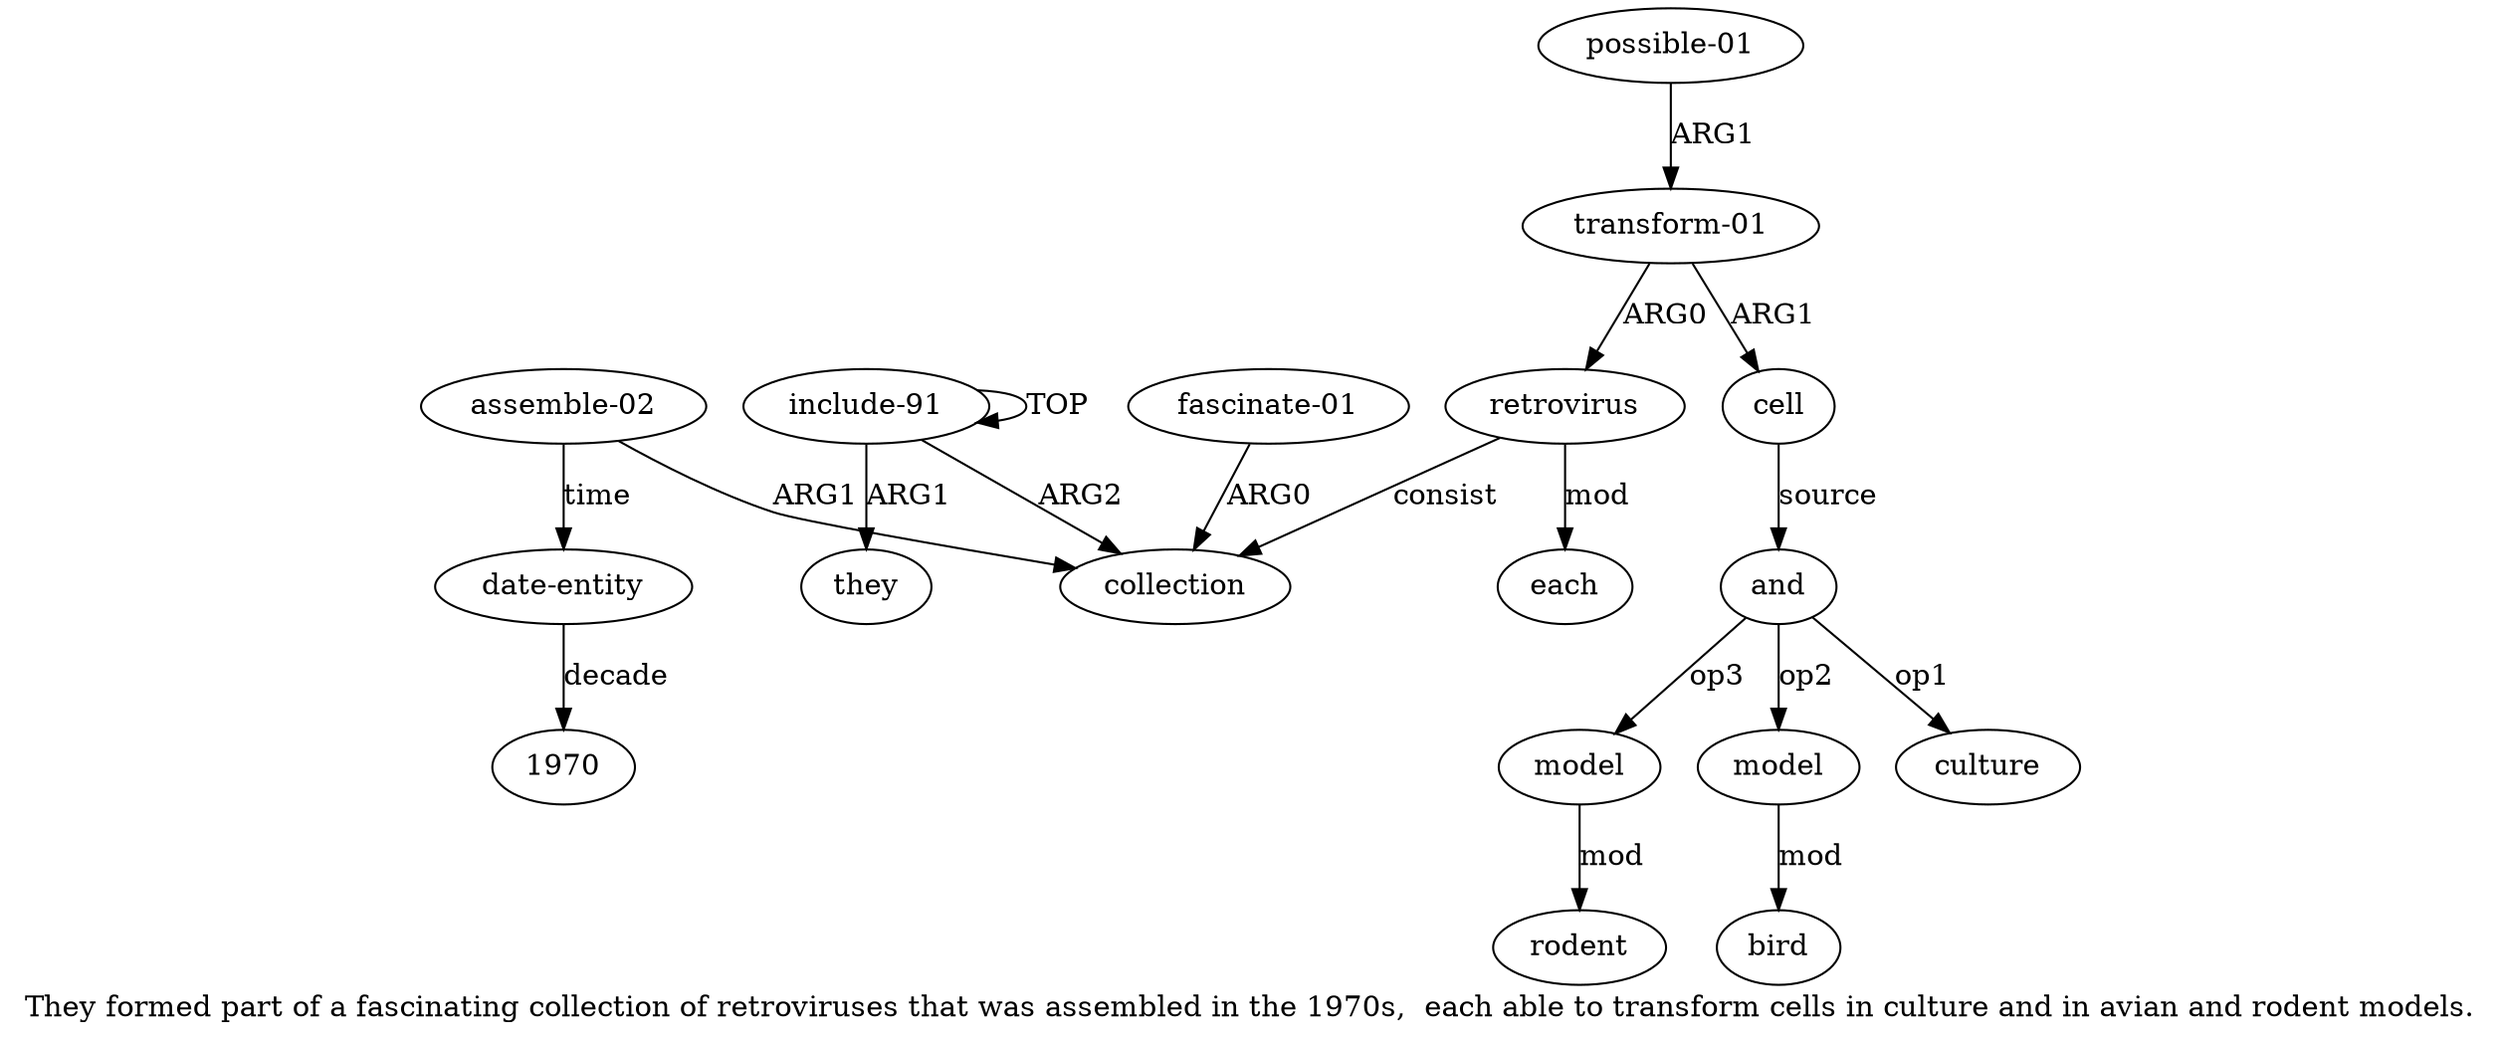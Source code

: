 digraph  {
	graph [label="They formed part of a fascinating collection of retroviruses that was assembled in the 1970s,  each able to transform cells in culture \
and in avian and rodent models."];
	node [label="\N"];
	a15	 [color=black,
		gold_ind=15,
		gold_label="assemble-02",
		label="assemble-02",
		test_ind=15,
		test_label="assemble-02"];
	a16	 [color=black,
		gold_ind=16,
		gold_label="date-entity",
		label="date-entity",
		test_ind=16,
		test_label="date-entity"];
	a15 -> a16 [key=0,
	color=black,
	gold_label=time,
	label=time,
	test_label=time];
a2 [color=black,
	gold_ind=2,
	gold_label=collection,
	label=collection,
	test_ind=2,
	test_label=collection];
a15 -> a2 [key=0,
color=black,
gold_label=ARG1,
label=ARG1,
test_label=ARG1];
a14 [color=black,
gold_ind=14,
gold_label=each,
label=each,
test_ind=14,
test_label=each];
"a16 1970" [color=black,
gold_ind=-1,
gold_label=1970,
label=1970,
test_ind=-1,
test_label=1970];
a16 -> "a16 1970" [key=0,
color=black,
gold_label=decade,
label=decade,
test_label=decade];
a11 [color=black,
gold_ind=11,
gold_label=model,
label=model,
test_ind=11,
test_label=model];
a12 [color=black,
gold_ind=12,
gold_label=rodent,
label=rodent,
test_ind=12,
test_label=rodent];
a11 -> a12 [key=0,
color=black,
gold_label=mod,
label=mod,
test_label=mod];
a10 [color=black,
gold_ind=10,
gold_label=bird,
label=bird,
test_ind=10,
test_label=bird];
a13 [color=black,
gold_ind=13,
gold_label="possible-01",
label="possible-01",
test_ind=13,
test_label="possible-01"];
a5 [color=black,
gold_ind=5,
gold_label="transform-01",
label="transform-01",
test_ind=5,
test_label="transform-01"];
a13 -> a5 [key=0,
color=black,
gold_label=ARG1,
label=ARG1,
test_label=ARG1];
a1 [color=black,
gold_ind=1,
gold_label=they,
label=they,
test_ind=1,
test_label=they];
a0 [color=black,
gold_ind=0,
gold_label="include-91",
label="include-91",
test_ind=0,
test_label="include-91"];
a0 -> a1 [key=0,
color=black,
gold_label=ARG1,
label=ARG1,
test_label=ARG1];
a0 -> a0 [key=0,
color=black,
gold_label=TOP,
label=TOP,
test_label=TOP];
a0 -> a2 [key=0,
color=black,
gold_label=ARG2,
label=ARG2,
test_label=ARG2];
a3 [color=black,
gold_ind=3,
gold_label="fascinate-01",
label="fascinate-01",
test_ind=3,
test_label="fascinate-01"];
a3 -> a2 [key=0,
color=black,
gold_label=ARG0,
label=ARG0,
test_label=ARG0];
a4 [color=black,
gold_ind=4,
gold_label=retrovirus,
label=retrovirus,
test_ind=4,
test_label=retrovirus];
a5 -> a4 [key=0,
color=black,
gold_label=ARG0,
label=ARG0,
test_label=ARG0];
a6 [color=black,
gold_ind=6,
gold_label=cell,
label=cell,
test_ind=6,
test_label=cell];
a5 -> a6 [key=0,
color=black,
gold_label=ARG1,
label=ARG1,
test_label=ARG1];
a4 -> a14 [key=0,
color=black,
gold_label=mod,
label=mod,
test_label=mod];
a4 -> a2 [key=0,
color=black,
gold_label=consist,
label=consist,
test_label=consist];
a7 [color=black,
gold_ind=7,
gold_label=and,
label=and,
test_ind=7,
test_label=and];
a7 -> a11 [key=0,
color=black,
gold_label=op3,
label=op3,
test_label=op3];
a9 [color=black,
gold_ind=9,
gold_label=model,
label=model,
test_ind=9,
test_label=model];
a7 -> a9 [key=0,
color=black,
gold_label=op2,
label=op2,
test_label=op2];
a8 [color=black,
gold_ind=8,
gold_label=culture,
label=culture,
test_ind=8,
test_label=culture];
a7 -> a8 [key=0,
color=black,
gold_label=op1,
label=op1,
test_label=op1];
a6 -> a7 [key=0,
color=black,
gold_label=source,
label=source,
test_label=source];
a9 -> a10 [key=0,
color=black,
gold_label=mod,
label=mod,
test_label=mod];
}

